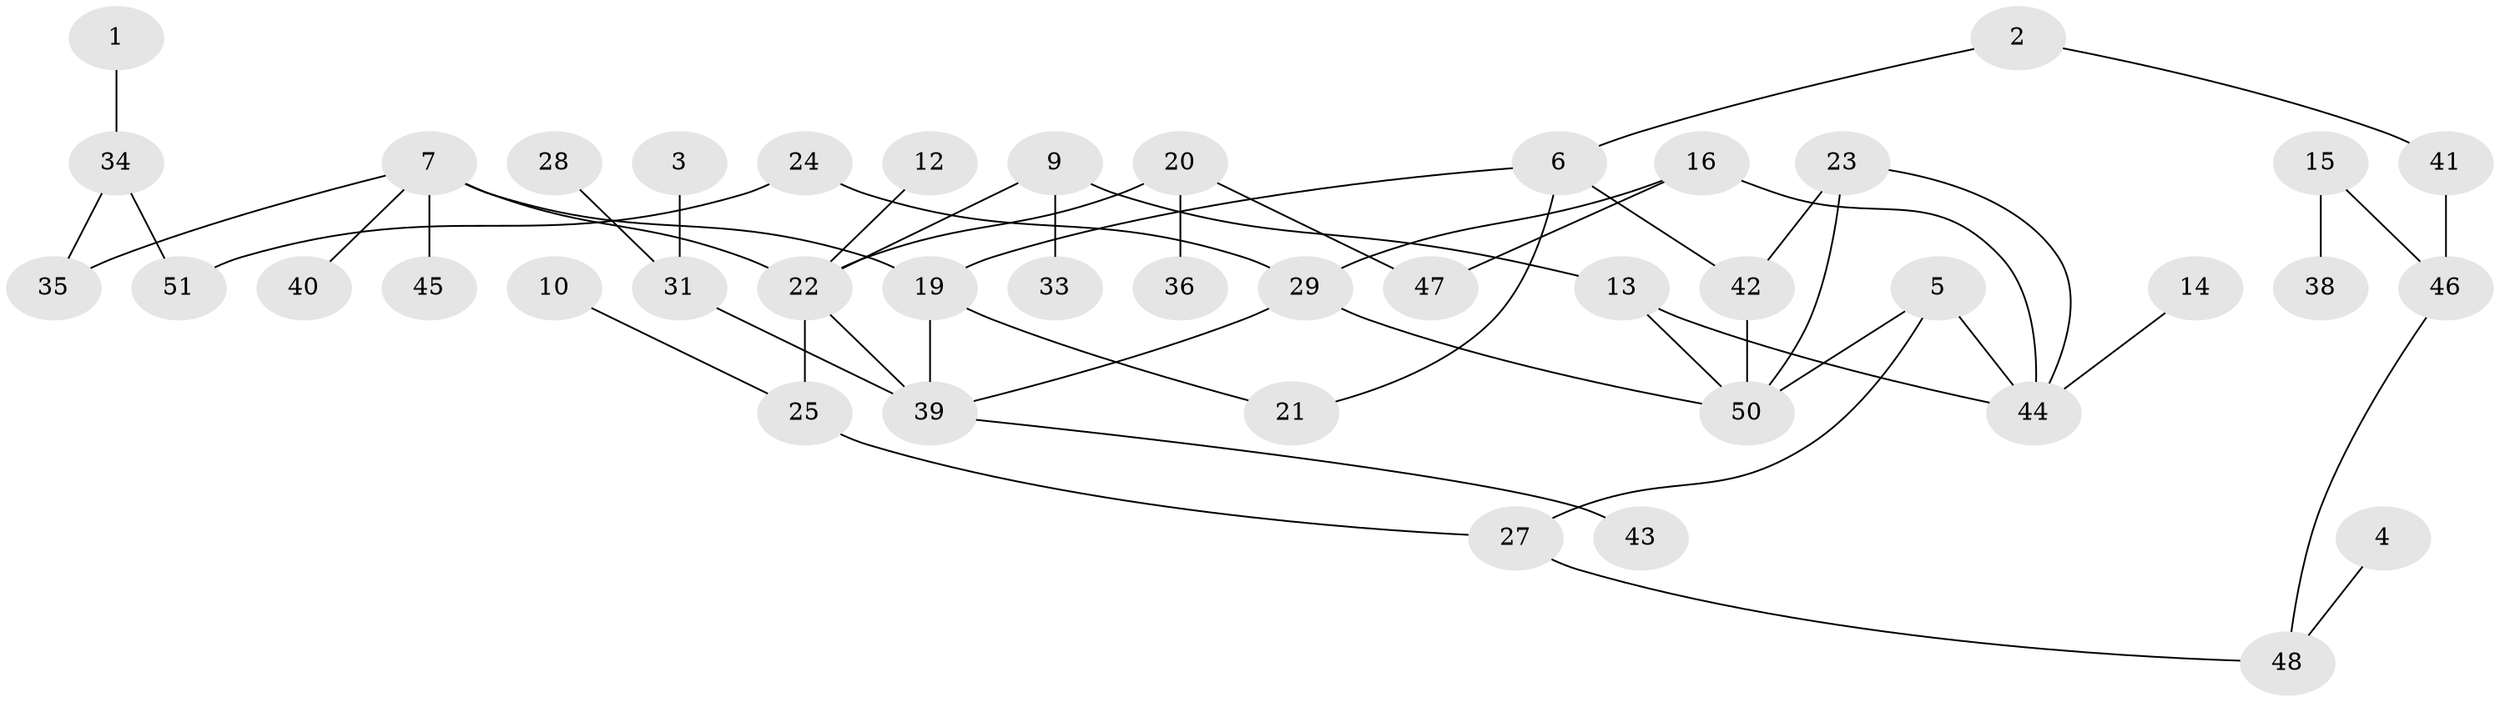 // original degree distribution, {2: 0.26506024096385544, 1: 0.3253012048192771, 3: 0.14457831325301204, 6: 0.04819277108433735, 5: 0.03614457831325301, 4: 0.08433734939759036, 0: 0.0963855421686747}
// Generated by graph-tools (version 1.1) at 2025/35/03/04/25 23:35:43]
// undirected, 42 vertices, 53 edges
graph export_dot {
  node [color=gray90,style=filled];
  1;
  2;
  3;
  4;
  5;
  6;
  7;
  9;
  10;
  12;
  13;
  14;
  15;
  16;
  19;
  20;
  21;
  22;
  23;
  24;
  25;
  27;
  28;
  29;
  31;
  33;
  34;
  35;
  36;
  38;
  39;
  40;
  41;
  42;
  43;
  44;
  45;
  46;
  47;
  48;
  50;
  51;
  1 -- 34 [weight=1.0];
  2 -- 6 [weight=1.0];
  2 -- 41 [weight=1.0];
  3 -- 31 [weight=1.0];
  4 -- 48 [weight=1.0];
  5 -- 27 [weight=1.0];
  5 -- 44 [weight=1.0];
  5 -- 50 [weight=1.0];
  6 -- 19 [weight=1.0];
  6 -- 21 [weight=1.0];
  6 -- 42 [weight=1.0];
  7 -- 19 [weight=1.0];
  7 -- 22 [weight=1.0];
  7 -- 35 [weight=1.0];
  7 -- 40 [weight=1.0];
  7 -- 45 [weight=1.0];
  9 -- 13 [weight=1.0];
  9 -- 22 [weight=1.0];
  9 -- 33 [weight=1.0];
  10 -- 25 [weight=1.0];
  12 -- 22 [weight=1.0];
  13 -- 44 [weight=1.0];
  13 -- 50 [weight=1.0];
  14 -- 44 [weight=1.0];
  15 -- 38 [weight=1.0];
  15 -- 46 [weight=1.0];
  16 -- 29 [weight=1.0];
  16 -- 44 [weight=2.0];
  16 -- 47 [weight=1.0];
  19 -- 21 [weight=1.0];
  19 -- 39 [weight=1.0];
  20 -- 22 [weight=1.0];
  20 -- 36 [weight=1.0];
  20 -- 47 [weight=1.0];
  22 -- 25 [weight=1.0];
  22 -- 39 [weight=1.0];
  23 -- 42 [weight=1.0];
  23 -- 44 [weight=1.0];
  23 -- 50 [weight=1.0];
  24 -- 29 [weight=1.0];
  24 -- 51 [weight=1.0];
  25 -- 27 [weight=1.0];
  27 -- 48 [weight=1.0];
  28 -- 31 [weight=1.0];
  29 -- 39 [weight=1.0];
  29 -- 50 [weight=1.0];
  31 -- 39 [weight=2.0];
  34 -- 35 [weight=1.0];
  34 -- 51 [weight=1.0];
  39 -- 43 [weight=1.0];
  41 -- 46 [weight=1.0];
  42 -- 50 [weight=1.0];
  46 -- 48 [weight=1.0];
}
